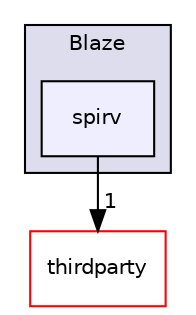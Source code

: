 digraph "Blaze/spirv" {
  compound=true
  node [ fontsize="10", fontname="Helvetica"];
  edge [ labelfontsize="10", labelfontname="Helvetica"];
  subgraph clusterdir_1649cb4a4c68ea4889a2e0d87cb95e9a {
    graph [ bgcolor="#ddddee", pencolor="black", label="Blaze" fontname="Helvetica", fontsize="10", URL="dir_1649cb4a4c68ea4889a2e0d87cb95e9a.html"]
  dir_d308aa39fb96258296f98cb43c0e5c17 [shape=box, label="spirv", style="filled", fillcolor="#eeeeff", pencolor="black", URL="dir_d308aa39fb96258296f98cb43c0e5c17.html"];
  }
  dir_e4958ef8ca78ed030358c9fbdf99ad81 [shape=box label="thirdparty" fillcolor="white" style="filled" color="red" URL="dir_e4958ef8ca78ed030358c9fbdf99ad81.html"];
  dir_d308aa39fb96258296f98cb43c0e5c17->dir_e4958ef8ca78ed030358c9fbdf99ad81 [headlabel="1", labeldistance=1.5 headhref="dir_000004_000005.html"];
}
